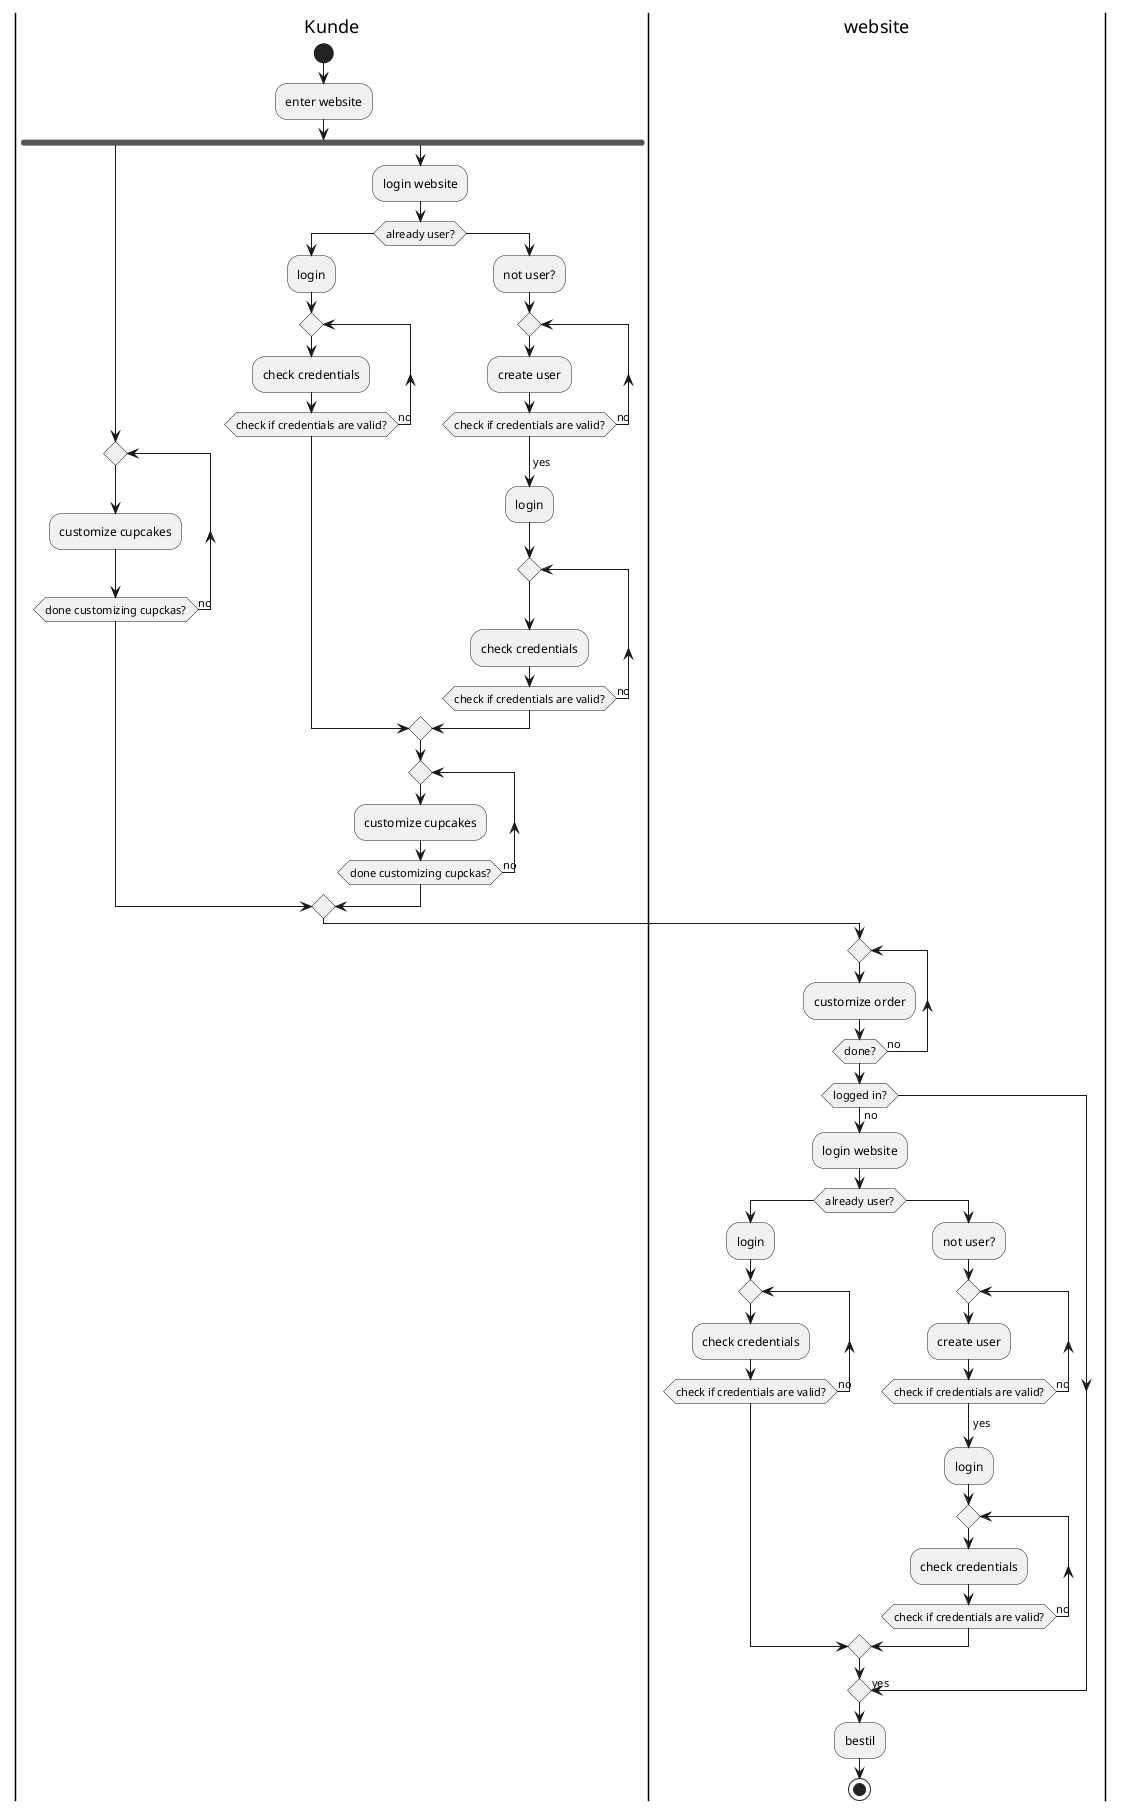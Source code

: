 @startuml
'https://plantuml.com/activity-diagram-beta
|Kunde|
start
:enter website;
fork
repeat
:customize cupcakes;
repeat while (done customizing cupckas?) is (no)
->yes;
fork again
:login website;
if(already user?) then
:login;
repeat
:check credentials;
repeat while (check if credentials are valid?) is (no)
else
:not user?;
repeat
:create user;
repeat while (check if credentials are valid?) is (no)
->yes;
:login;
repeat
:check credentials;
repeat while (check if credentials are valid?) is (no)
endif;
repeat
:customize cupcakes;
repeat while (done customizing cupckas?) is (no)
->yes;
end merge
|website|
repeat
:customize order;
repeat while (done?) is (no)
if(logged in?) then
-> yes;
else
-> no;
:login website;
if(already user?) then
:login;
repeat
:check credentials;
repeat while (check if credentials are valid?) is (no)
else
:not user?;
repeat
:create user;
repeat while (check if credentials are valid?) is (no)
->yes;
:login;
repeat
:check credentials;
repeat while (check if credentials are valid?) is (no)
endif;
endif
:bestil;
stop

@enduml

